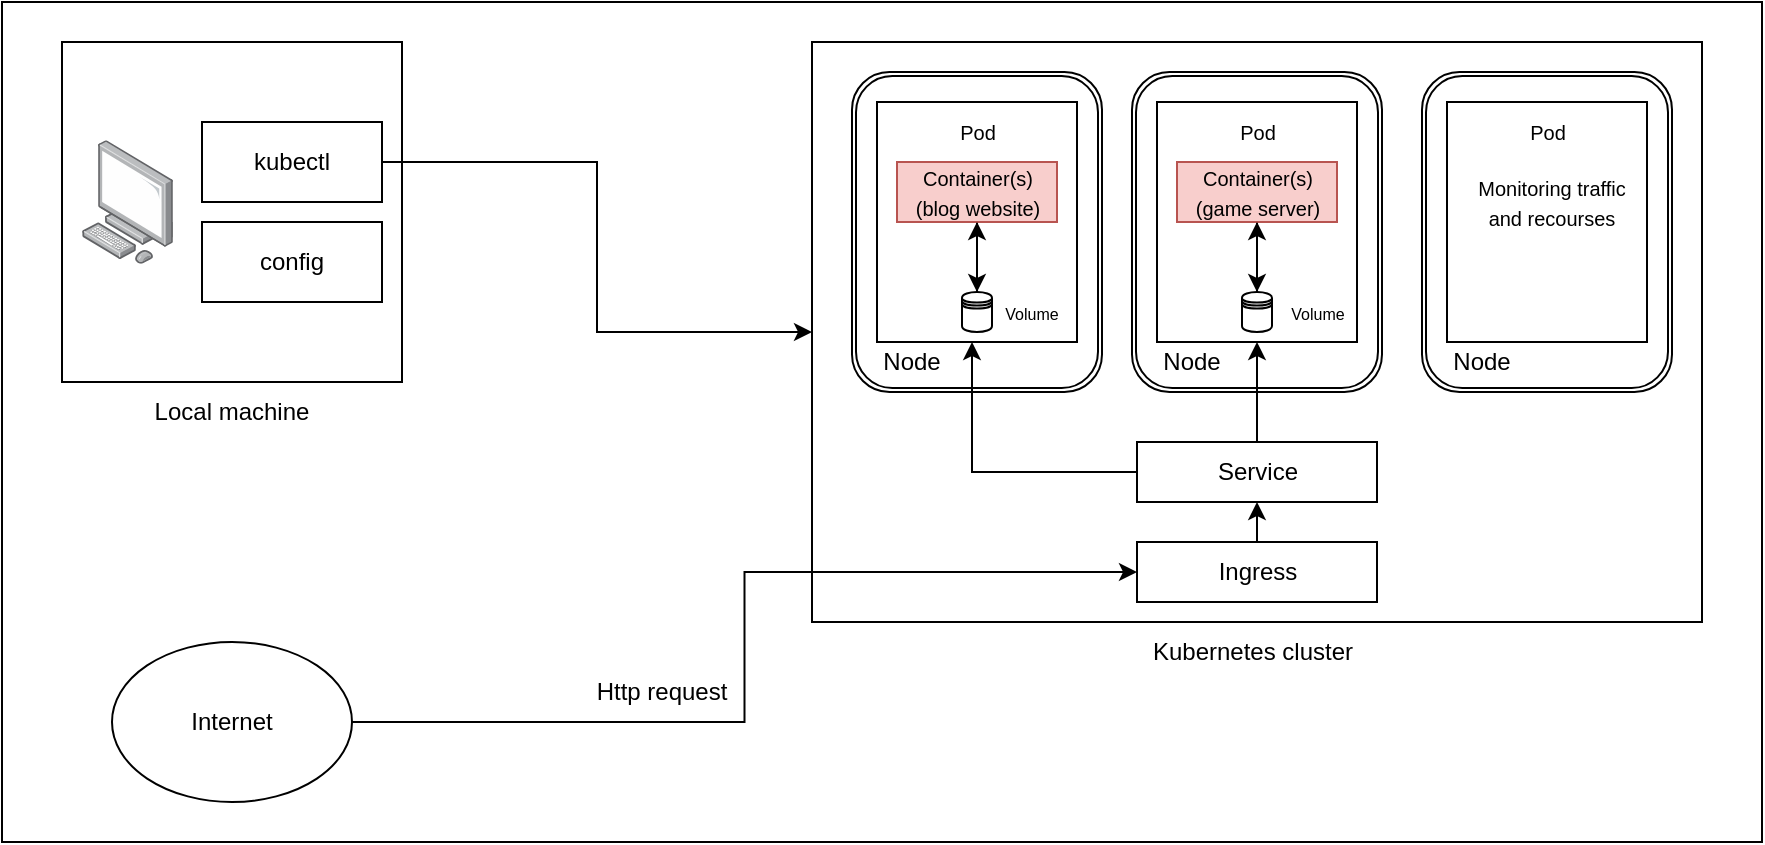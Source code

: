 <mxfile version="24.1.0" type="device">
  <diagram name="Page-1" id="jsfqb7eXCodoYatvYpxr">
    <mxGraphModel dx="1306" dy="506" grid="1" gridSize="10" guides="1" tooltips="1" connect="1" arrows="1" fold="1" page="1" pageScale="1" pageWidth="850" pageHeight="1100" math="0" shadow="0">
      <root>
        <mxCell id="0" />
        <mxCell id="1" parent="0" />
        <mxCell id="oiICMHyo7Mnsv7lye1vL-1" value="" style="rounded=0;whiteSpace=wrap;html=1;" parent="1" vertex="1">
          <mxGeometry y="100" width="880" height="420" as="geometry" />
        </mxCell>
        <mxCell id="oCsSUEnGBxuVYdjNmp3u-1" value="" style="rounded=0;whiteSpace=wrap;html=1;" parent="1" vertex="1">
          <mxGeometry x="405" y="120" width="445" height="290" as="geometry" />
        </mxCell>
        <mxCell id="oCsSUEnGBxuVYdjNmp3u-6" value="Kubernetes cluster" style="text;html=1;align=center;verticalAlign=middle;whiteSpace=wrap;rounded=0;" parent="1" vertex="1">
          <mxGeometry x="562.5" y="410" width="125" height="30" as="geometry" />
        </mxCell>
        <mxCell id="oCsSUEnGBxuVYdjNmp3u-12" value="" style="shape=ext;double=1;rounded=1;whiteSpace=wrap;html=1;direction=south;" parent="1" vertex="1">
          <mxGeometry x="710" y="135" width="125" height="160" as="geometry" />
        </mxCell>
        <mxCell id="oCsSUEnGBxuVYdjNmp3u-13" value="Node" style="text;html=1;align=center;verticalAlign=middle;whiteSpace=wrap;rounded=0;" parent="1" vertex="1">
          <mxGeometry x="710" y="265" width="60" height="30" as="geometry" />
        </mxCell>
        <mxCell id="mDvCeRsgcDXoX6YrQQuD-2" value="" style="whiteSpace=wrap;html=1;aspect=fixed;" vertex="1" parent="1">
          <mxGeometry x="30" y="120" width="170" height="170" as="geometry" />
        </mxCell>
        <mxCell id="mDvCeRsgcDXoX6YrQQuD-3" value="" style="image;points=[];aspect=fixed;html=1;align=center;shadow=0;dashed=0;image=img/lib/allied_telesis/computer_and_terminals/Personal_Computer.svg;" vertex="1" parent="1">
          <mxGeometry x="40" y="169.1" width="45.6" height="61.8" as="geometry" />
        </mxCell>
        <mxCell id="mDvCeRsgcDXoX6YrQQuD-8" style="edgeStyle=orthogonalEdgeStyle;rounded=0;orthogonalLoop=1;jettySize=auto;html=1;entryX=0;entryY=0.5;entryDx=0;entryDy=0;" edge="1" parent="1" source="mDvCeRsgcDXoX6YrQQuD-5" target="oCsSUEnGBxuVYdjNmp3u-1">
          <mxGeometry relative="1" as="geometry" />
        </mxCell>
        <mxCell id="mDvCeRsgcDXoX6YrQQuD-5" value="&lt;div&gt;kubectl&lt;/div&gt;" style="rounded=0;whiteSpace=wrap;html=1;" vertex="1" parent="1">
          <mxGeometry x="100" y="160" width="90" height="40" as="geometry" />
        </mxCell>
        <mxCell id="mDvCeRsgcDXoX6YrQQuD-7" value="&lt;div&gt;config&lt;/div&gt;" style="rounded=0;whiteSpace=wrap;html=1;" vertex="1" parent="1">
          <mxGeometry x="100" y="210" width="90" height="40" as="geometry" />
        </mxCell>
        <mxCell id="mDvCeRsgcDXoX6YrQQuD-9" value="Local machine" style="text;html=1;align=center;verticalAlign=middle;whiteSpace=wrap;rounded=0;" vertex="1" parent="1">
          <mxGeometry x="45" y="290" width="140" height="30" as="geometry" />
        </mxCell>
        <mxCell id="mDvCeRsgcDXoX6YrQQuD-31" value="" style="shape=ext;double=1;rounded=1;whiteSpace=wrap;html=1;direction=south;" vertex="1" parent="1">
          <mxGeometry x="565" y="135" width="125" height="160" as="geometry" />
        </mxCell>
        <mxCell id="mDvCeRsgcDXoX6YrQQuD-32" value="Node" style="text;html=1;align=center;verticalAlign=middle;whiteSpace=wrap;rounded=0;" vertex="1" parent="1">
          <mxGeometry x="565" y="265" width="60" height="30" as="geometry" />
        </mxCell>
        <mxCell id="mDvCeRsgcDXoX6YrQQuD-33" value="" style="rounded=0;whiteSpace=wrap;html=1;" vertex="1" parent="1">
          <mxGeometry x="577.5" y="150" width="100" height="120" as="geometry" />
        </mxCell>
        <mxCell id="mDvCeRsgcDXoX6YrQQuD-37" style="edgeStyle=orthogonalEdgeStyle;rounded=0;orthogonalLoop=1;jettySize=auto;html=1;entryX=0.5;entryY=0;entryDx=0;entryDy=0;" edge="1" parent="1" source="mDvCeRsgcDXoX6YrQQuD-34" target="mDvCeRsgcDXoX6YrQQuD-36">
          <mxGeometry relative="1" as="geometry" />
        </mxCell>
        <mxCell id="mDvCeRsgcDXoX6YrQQuD-34" value="&lt;div&gt;&lt;font style=&quot;font-size: 10px;&quot;&gt;Container(s) &lt;br&gt;&lt;/font&gt;&lt;/div&gt;&lt;div&gt;&lt;font style=&quot;font-size: 10px;&quot;&gt;(game server)&lt;/font&gt;&lt;/div&gt;" style="rounded=0;whiteSpace=wrap;html=1;fillColor=#f8cecc;strokeColor=#b85450;" vertex="1" parent="1">
          <mxGeometry x="587.5" y="180" width="80" height="30" as="geometry" />
        </mxCell>
        <mxCell id="mDvCeRsgcDXoX6YrQQuD-35" value="&lt;font style=&quot;font-size: 10px;&quot;&gt;Pod&lt;/font&gt;" style="text;html=1;align=center;verticalAlign=middle;whiteSpace=wrap;rounded=0;" vertex="1" parent="1">
          <mxGeometry x="597.5" y="150" width="60" height="30" as="geometry" />
        </mxCell>
        <mxCell id="mDvCeRsgcDXoX6YrQQuD-40" style="edgeStyle=orthogonalEdgeStyle;rounded=0;orthogonalLoop=1;jettySize=auto;html=1;entryX=0.5;entryY=1;entryDx=0;entryDy=0;" edge="1" parent="1" source="mDvCeRsgcDXoX6YrQQuD-36" target="mDvCeRsgcDXoX6YrQQuD-34">
          <mxGeometry relative="1" as="geometry" />
        </mxCell>
        <mxCell id="mDvCeRsgcDXoX6YrQQuD-36" value="" style="shape=datastore;whiteSpace=wrap;html=1;" vertex="1" parent="1">
          <mxGeometry x="620" y="245" width="15" height="20" as="geometry" />
        </mxCell>
        <mxCell id="mDvCeRsgcDXoX6YrQQuD-41" value="" style="shape=ext;double=1;rounded=1;whiteSpace=wrap;html=1;direction=south;" vertex="1" parent="1">
          <mxGeometry x="425" y="135" width="125" height="160" as="geometry" />
        </mxCell>
        <mxCell id="mDvCeRsgcDXoX6YrQQuD-42" value="Node" style="text;html=1;align=center;verticalAlign=middle;whiteSpace=wrap;rounded=0;" vertex="1" parent="1">
          <mxGeometry x="425" y="265" width="60" height="30" as="geometry" />
        </mxCell>
        <mxCell id="mDvCeRsgcDXoX6YrQQuD-43" value="" style="rounded=0;whiteSpace=wrap;html=1;" vertex="1" parent="1">
          <mxGeometry x="437.5" y="150" width="100" height="120" as="geometry" />
        </mxCell>
        <mxCell id="mDvCeRsgcDXoX6YrQQuD-44" style="edgeStyle=orthogonalEdgeStyle;rounded=0;orthogonalLoop=1;jettySize=auto;html=1;entryX=0.5;entryY=0;entryDx=0;entryDy=0;" edge="1" parent="1" source="mDvCeRsgcDXoX6YrQQuD-45" target="mDvCeRsgcDXoX6YrQQuD-48">
          <mxGeometry relative="1" as="geometry" />
        </mxCell>
        <mxCell id="mDvCeRsgcDXoX6YrQQuD-45" value="&lt;div&gt;&lt;font style=&quot;font-size: 10px;&quot;&gt;Container(s) &lt;br&gt;&lt;/font&gt;&lt;/div&gt;&lt;div&gt;&lt;font style=&quot;font-size: 10px;&quot;&gt;(blog website)&lt;/font&gt;&lt;/div&gt;" style="rounded=0;whiteSpace=wrap;html=1;fillColor=#f8cecc;strokeColor=#b85450;" vertex="1" parent="1">
          <mxGeometry x="447.5" y="180" width="80" height="30" as="geometry" />
        </mxCell>
        <mxCell id="mDvCeRsgcDXoX6YrQQuD-46" value="&lt;font style=&quot;font-size: 10px;&quot;&gt;Pod&lt;/font&gt;" style="text;html=1;align=center;verticalAlign=middle;whiteSpace=wrap;rounded=0;" vertex="1" parent="1">
          <mxGeometry x="457.5" y="150" width="60" height="30" as="geometry" />
        </mxCell>
        <mxCell id="mDvCeRsgcDXoX6YrQQuD-47" style="edgeStyle=orthogonalEdgeStyle;rounded=0;orthogonalLoop=1;jettySize=auto;html=1;entryX=0.5;entryY=1;entryDx=0;entryDy=0;" edge="1" parent="1" source="mDvCeRsgcDXoX6YrQQuD-48" target="mDvCeRsgcDXoX6YrQQuD-45">
          <mxGeometry relative="1" as="geometry" />
        </mxCell>
        <mxCell id="mDvCeRsgcDXoX6YrQQuD-48" value="" style="shape=datastore;whiteSpace=wrap;html=1;" vertex="1" parent="1">
          <mxGeometry x="480" y="245" width="15" height="20" as="geometry" />
        </mxCell>
        <mxCell id="mDvCeRsgcDXoX6YrQQuD-49" value="&lt;font style=&quot;font-size: 8px;&quot;&gt;Volume&lt;/font&gt;" style="text;html=1;align=center;verticalAlign=middle;whiteSpace=wrap;rounded=0;" vertex="1" parent="1">
          <mxGeometry x="485" y="240" width="60" height="30" as="geometry" />
        </mxCell>
        <mxCell id="mDvCeRsgcDXoX6YrQQuD-51" value="&lt;font style=&quot;font-size: 8px;&quot;&gt;Volume&lt;/font&gt;" style="text;html=1;align=center;verticalAlign=middle;whiteSpace=wrap;rounded=0;" vertex="1" parent="1">
          <mxGeometry x="627.5" y="240" width="60" height="30" as="geometry" />
        </mxCell>
        <mxCell id="mDvCeRsgcDXoX6YrQQuD-57" style="edgeStyle=orthogonalEdgeStyle;rounded=0;orthogonalLoop=1;jettySize=auto;html=1;exitX=0.5;exitY=0;exitDx=0;exitDy=0;entryX=0.5;entryY=1;entryDx=0;entryDy=0;" edge="1" parent="1" source="mDvCeRsgcDXoX6YrQQuD-55" target="mDvCeRsgcDXoX6YrQQuD-56">
          <mxGeometry relative="1" as="geometry" />
        </mxCell>
        <mxCell id="mDvCeRsgcDXoX6YrQQuD-55" value="Ingress" style="rounded=0;whiteSpace=wrap;html=1;" vertex="1" parent="1">
          <mxGeometry x="567.5" y="370" width="120" height="30" as="geometry" />
        </mxCell>
        <mxCell id="mDvCeRsgcDXoX6YrQQuD-58" style="edgeStyle=orthogonalEdgeStyle;rounded=0;orthogonalLoop=1;jettySize=auto;html=1;exitX=0.5;exitY=0;exitDx=0;exitDy=0;entryX=0.5;entryY=1;entryDx=0;entryDy=0;" edge="1" parent="1" source="mDvCeRsgcDXoX6YrQQuD-56" target="mDvCeRsgcDXoX6YrQQuD-33">
          <mxGeometry relative="1" as="geometry" />
        </mxCell>
        <mxCell id="mDvCeRsgcDXoX6YrQQuD-65" style="edgeStyle=orthogonalEdgeStyle;rounded=0;orthogonalLoop=1;jettySize=auto;html=1;entryX=0;entryY=1;entryDx=0;entryDy=0;" edge="1" parent="1" source="mDvCeRsgcDXoX6YrQQuD-56" target="mDvCeRsgcDXoX6YrQQuD-49">
          <mxGeometry relative="1" as="geometry" />
        </mxCell>
        <mxCell id="mDvCeRsgcDXoX6YrQQuD-56" value="Service" style="rounded=0;whiteSpace=wrap;html=1;" vertex="1" parent="1">
          <mxGeometry x="567.5" y="320" width="120" height="30" as="geometry" />
        </mxCell>
        <mxCell id="mDvCeRsgcDXoX6YrQQuD-61" style="edgeStyle=orthogonalEdgeStyle;rounded=0;orthogonalLoop=1;jettySize=auto;html=1;entryX=0;entryY=0.5;entryDx=0;entryDy=0;" edge="1" parent="1" source="mDvCeRsgcDXoX6YrQQuD-60" target="mDvCeRsgcDXoX6YrQQuD-55">
          <mxGeometry relative="1" as="geometry" />
        </mxCell>
        <mxCell id="mDvCeRsgcDXoX6YrQQuD-60" value="&lt;div&gt;Internet&lt;/div&gt;" style="ellipse;whiteSpace=wrap;html=1;" vertex="1" parent="1">
          <mxGeometry x="55" y="420" width="120" height="80" as="geometry" />
        </mxCell>
        <mxCell id="mDvCeRsgcDXoX6YrQQuD-63" value="Http request" style="text;html=1;align=center;verticalAlign=middle;whiteSpace=wrap;rounded=0;" vertex="1" parent="1">
          <mxGeometry x="290" y="430" width="80" height="30" as="geometry" />
        </mxCell>
        <mxCell id="mDvCeRsgcDXoX6YrQQuD-67" value="" style="rounded=0;whiteSpace=wrap;html=1;direction=south;" vertex="1" parent="1">
          <mxGeometry x="722.5" y="150" width="100" height="120" as="geometry" />
        </mxCell>
        <mxCell id="mDvCeRsgcDXoX6YrQQuD-68" value="&lt;font style=&quot;font-size: 10px;&quot;&gt;Pod&lt;/font&gt;" style="text;html=1;align=center;verticalAlign=middle;whiteSpace=wrap;rounded=0;" vertex="1" parent="1">
          <mxGeometry x="743" y="150" width="60" height="30" as="geometry" />
        </mxCell>
        <mxCell id="mDvCeRsgcDXoX6YrQQuD-69" value="&lt;font style=&quot;font-size: 10px;&quot;&gt;Monitoring traffic and recourses&lt;/font&gt;" style="text;html=1;align=center;verticalAlign=middle;whiteSpace=wrap;rounded=0;" vertex="1" parent="1">
          <mxGeometry x="730" y="180" width="90" height="40" as="geometry" />
        </mxCell>
      </root>
    </mxGraphModel>
  </diagram>
</mxfile>
